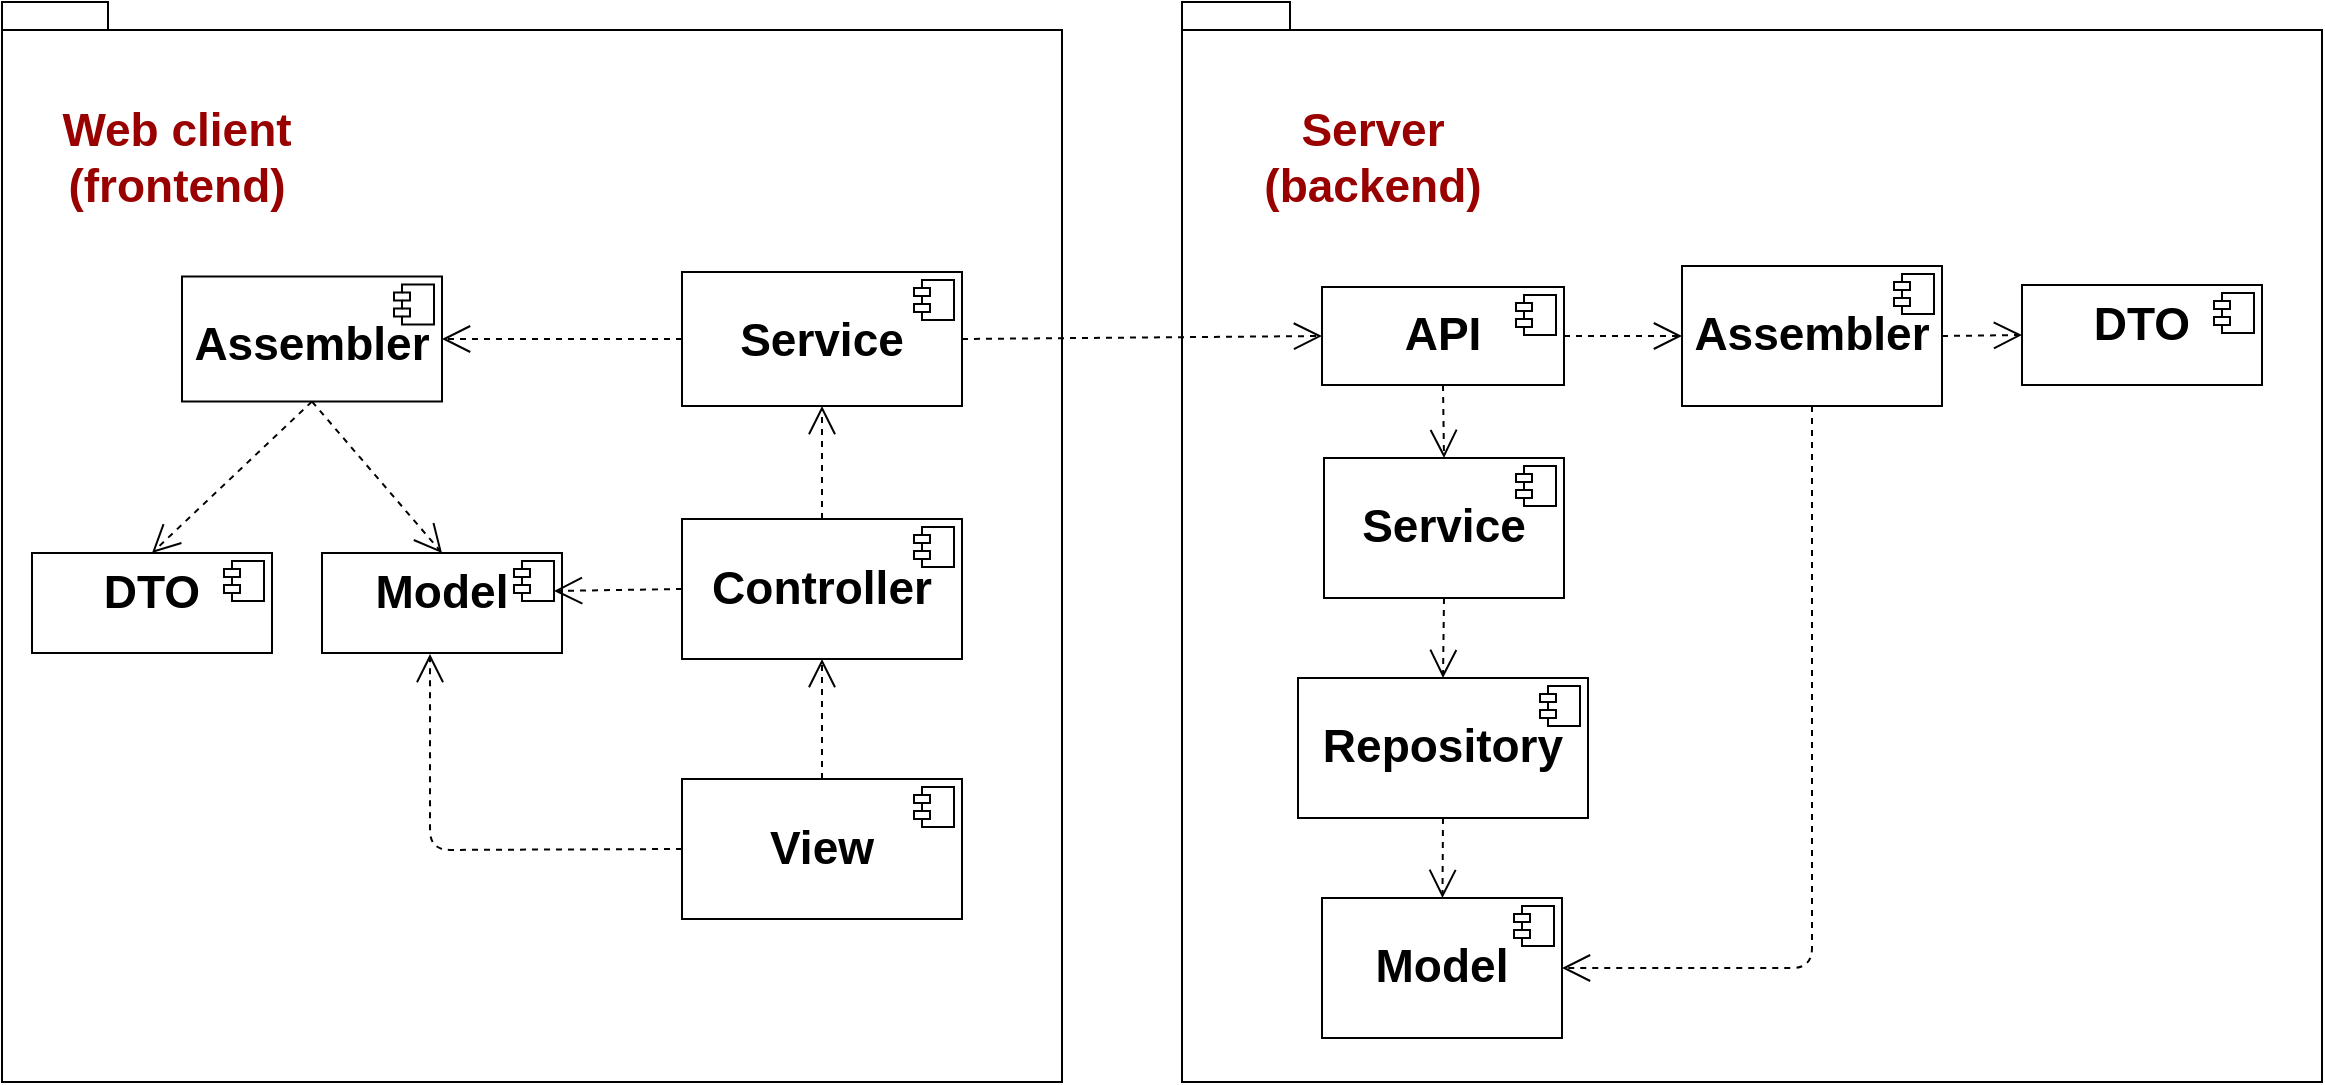 <mxfile version="14.6.6" type="github"><diagram id="6333bc04-1a10-ea54-7f5b-857ec1999d3b" name="Page-1"><mxGraphModel dx="1350" dy="774" grid="1" gridSize="10" guides="1" tooltips="1" connect="1" arrows="1" fold="1" page="1" pageScale="1" pageWidth="1100" pageHeight="850" background="#ffffff" math="0" shadow="0"><root><mxCell id="0"/><mxCell id="1" parent="0"/><mxCell id="4RCNO5_tVw8vB9OJC3BB-47" value="" style="shape=folder;fontStyle=1;spacingTop=10;tabWidth=40;tabHeight=14;tabPosition=left;html=1;" vertex="1" parent="1"><mxGeometry x="700" y="60" width="570" height="540" as="geometry"/></mxCell><mxCell id="2" value="" style="shape=folder;fontStyle=1;spacingTop=10;tabWidth=40;tabHeight=14;tabPosition=left;html=1;fillColor=#ffffff;strokeColor=#000000;direction=east;" parent="1" vertex="1"><mxGeometry x="110" y="60" width="530" height="540" as="geometry"/></mxCell><mxCell id="15" value="Server&#10;(backend)" style="text;align=center;fontStyle=1;verticalAlign=middle;spacingLeft=3;spacingRight=3;strokeColor=none;rotatable=0;points=[[0,0.5],[1,0.5]];portConstraint=eastwest;fontSize=23;fillColor=#ffffff;fontColor=#990000;" parent="1" vertex="1"><mxGeometry x="740" y="105.5" width="111" height="60" as="geometry"/></mxCell><mxCell id="16" value="Web client&#10;(frontend)" style="text;align=center;fontStyle=1;verticalAlign=middle;spacingLeft=3;spacingRight=3;strokeColor=none;rotatable=0;points=[[0,0.5],[1,0.5]];portConstraint=eastwest;fontSize=23;fontColor=#990000;" parent="1" vertex="1"><mxGeometry x="150" y="110" width="95" height="51" as="geometry"/></mxCell><mxCell id="17" value="&lt;p style=&quot;margin: 0px ; margin-top: 6px ; text-align: center&quot;&gt;&lt;b&gt;&lt;font style=&quot;font-size: 23px ; line-height: 250%&quot;&gt;Service&lt;/font&gt;&lt;/b&gt;&lt;/p&gt;" style="align=left;overflow=fill;html=1;fontSize=14;" parent="1" vertex="1"><mxGeometry x="450" y="195" width="140" height="67" as="geometry"/></mxCell><mxCell id="18" value="" style="shape=component;jettyWidth=8;jettyHeight=4;" parent="17" vertex="1"><mxGeometry x="1" width="20" height="20" relative="1" as="geometry"><mxPoint x="-24" y="4" as="offset"/></mxGeometry></mxCell><mxCell id="19" value="&lt;p style=&quot;margin: 0px ; margin-top: 6px ; text-align: center&quot;&gt;&lt;b style=&quot;line-height: 250%&quot;&gt;&lt;font style=&quot;font-size: 23px ; line-height: 250%&quot;&gt;Controller&lt;/font&gt;&lt;/b&gt;&lt;/p&gt;" style="align=left;overflow=fill;html=1;fontSize=14;" parent="1" vertex="1"><mxGeometry x="450" y="318.5" width="140" height="70" as="geometry"/></mxCell><mxCell id="20" value="" style="shape=component;jettyWidth=8;jettyHeight=4;" parent="19" vertex="1"><mxGeometry x="1" width="20" height="20" relative="1" as="geometry"><mxPoint x="-24" y="4" as="offset"/></mxGeometry></mxCell><mxCell id="21" value="&lt;p style=&quot;margin: 0px ; margin-top: 6px ; text-align: center&quot;&gt;&lt;b&gt;&lt;font style=&quot;font-size: 23px ; line-height: 250%&quot;&gt;View&lt;/font&gt;&lt;/b&gt;&lt;/p&gt;" style="align=left;overflow=fill;html=1;fontSize=14;" parent="1" vertex="1"><mxGeometry x="450" y="448.5" width="140" height="70" as="geometry"/></mxCell><mxCell id="22" value="" style="shape=component;jettyWidth=8;jettyHeight=4;" parent="21" vertex="1"><mxGeometry x="1" width="20" height="20" relative="1" as="geometry"><mxPoint x="-24" y="4" as="offset"/></mxGeometry></mxCell><mxCell id="23" value="" style="endArrow=open;endSize=12;dashed=1;html=1;exitX=0.5;exitY=0;entryX=0.5;entryY=1;" parent="1" source="19" target="17" edge="1"><mxGeometry width="160" relative="1" as="geometry"><mxPoint x="1025" y="358.5" as="sourcePoint"/><mxPoint x="1030" y="318.5" as="targetPoint"/><Array as="points"/></mxGeometry></mxCell><mxCell id="24" value="" style="endArrow=open;endSize=12;dashed=1;html=1;exitX=0.5;exitY=0;entryX=0.5;entryY=1;" parent="1" source="21" target="19" edge="1"><mxGeometry width="160" relative="1" as="geometry"><mxPoint x="530" y="401.5" as="sourcePoint"/><mxPoint x="530" y="345.5" as="targetPoint"/><Array as="points"/></mxGeometry></mxCell><mxCell id="4RCNO5_tVw8vB9OJC3BB-48" value="&lt;p style=&quot;text-align: center ; margin: 6px 0px 0px ; font-size: 23px&quot;&gt;&lt;b&gt;&lt;font style=&quot;font-size: 23px ; line-height: 250%&quot;&gt;Model&lt;/font&gt;&lt;/b&gt;&lt;/p&gt;&lt;p style=&quot;text-align: center ; margin: 6px 0px 0px ; font-size: 23px&quot;&gt;&lt;b&gt;&lt;br&gt;&lt;/b&gt;&lt;/p&gt;" style="align=left;overflow=fill;html=1;fontSize=15;" vertex="1" parent="1"><mxGeometry x="770" y="508" width="120" height="70" as="geometry"/></mxCell><mxCell id="4RCNO5_tVw8vB9OJC3BB-49" value="" style="shape=component;jettyWidth=8;jettyHeight=4;" vertex="1" parent="4RCNO5_tVw8vB9OJC3BB-48"><mxGeometry x="1" width="20" height="20" relative="1" as="geometry"><mxPoint x="-24" y="4" as="offset"/></mxGeometry></mxCell><mxCell id="4RCNO5_tVw8vB9OJC3BB-50" value="&lt;p style=&quot;margin: 0px ; margin-top: 6px ; text-align: center&quot;&gt;&lt;b&gt;&lt;font style=&quot;line-height: 250% ; font-size: 23px&quot;&gt;Repository&lt;/font&gt;&lt;/b&gt;&lt;/p&gt;" style="align=left;overflow=fill;html=1;fontSize=14;" vertex="1" parent="1"><mxGeometry x="758" y="398" width="145" height="70" as="geometry"/></mxCell><mxCell id="4RCNO5_tVw8vB9OJC3BB-51" value="" style="shape=component;jettyWidth=8;jettyHeight=4;" vertex="1" parent="4RCNO5_tVw8vB9OJC3BB-50"><mxGeometry x="1" width="20" height="20" relative="1" as="geometry"><mxPoint x="-24" y="4" as="offset"/></mxGeometry></mxCell><mxCell id="4RCNO5_tVw8vB9OJC3BB-52" value="" style="endArrow=open;endSize=12;dashed=1;html=1;exitX=0.5;exitY=1;exitDx=0;exitDy=0;" edge="1" parent="1" source="4RCNO5_tVw8vB9OJC3BB-50" target="4RCNO5_tVw8vB9OJC3BB-48"><mxGeometry width="160" relative="1" as="geometry"><mxPoint x="760" y="554" as="sourcePoint"/><mxPoint x="760" y="508" as="targetPoint"/><Array as="points"/></mxGeometry></mxCell><mxCell id="4RCNO5_tVw8vB9OJC3BB-53" value="&lt;p style=&quot;margin: 0px ; margin-top: 6px ; text-align: center&quot;&gt;&lt;b&gt;&lt;font style=&quot;line-height: 250% ; font-size: 23px&quot;&gt;Service&lt;/font&gt;&lt;/b&gt;&lt;/p&gt;" style="align=left;overflow=fill;html=1;fontSize=14;" vertex="1" parent="1"><mxGeometry x="771" y="288" width="120" height="70" as="geometry"/></mxCell><mxCell id="4RCNO5_tVw8vB9OJC3BB-54" value="" style="shape=component;jettyWidth=8;jettyHeight=4;" vertex="1" parent="4RCNO5_tVw8vB9OJC3BB-53"><mxGeometry x="1" width="20" height="20" relative="1" as="geometry"><mxPoint x="-24" y="4" as="offset"/></mxGeometry></mxCell><mxCell id="4RCNO5_tVw8vB9OJC3BB-57" value="" style="endArrow=open;endSize=12;dashed=1;html=1;exitX=0.5;exitY=1;exitDx=0;exitDy=0;entryX=0.5;entryY=0;entryDx=0;entryDy=0;" edge="1" parent="1" source="4RCNO5_tVw8vB9OJC3BB-53" target="4RCNO5_tVw8vB9OJC3BB-50"><mxGeometry width="160" relative="1" as="geometry"><mxPoint x="870" y="383" as="sourcePoint"/><mxPoint x="870" y="428" as="targetPoint"/><Array as="points"/></mxGeometry></mxCell><mxCell id="4RCNO5_tVw8vB9OJC3BB-58" value="&lt;p style=&quot;margin: 0px ; margin-top: 6px ; text-align: center&quot;&gt;&lt;b style=&quot;line-height: 250%&quot;&gt;&lt;font style=&quot;font-size: 23px&quot;&gt;API&lt;/font&gt;&lt;/b&gt;&lt;/p&gt;" style="align=left;overflow=fill;html=1;fontSize=14;" vertex="1" parent="1"><mxGeometry x="770" y="202.5" width="121" height="49" as="geometry"/></mxCell><mxCell id="4RCNO5_tVw8vB9OJC3BB-59" value="" style="shape=component;jettyWidth=8;jettyHeight=4;" vertex="1" parent="4RCNO5_tVw8vB9OJC3BB-58"><mxGeometry x="1" width="20" height="20" relative="1" as="geometry"><mxPoint x="-24" y="4" as="offset"/></mxGeometry></mxCell><mxCell id="4RCNO5_tVw8vB9OJC3BB-60" value="" style="endArrow=open;endSize=12;dashed=1;html=1;exitX=0.5;exitY=1;exitDx=0;exitDy=0;entryX=0.5;entryY=0;entryDx=0;entryDy=0;" edge="1" parent="1" source="4RCNO5_tVw8vB9OJC3BB-58" target="4RCNO5_tVw8vB9OJC3BB-53"><mxGeometry width="160" relative="1" as="geometry"><mxPoint x="885" y="393" as="sourcePoint"/><mxPoint x="885" y="433" as="targetPoint"/><Array as="points"/></mxGeometry></mxCell><mxCell id="4RCNO5_tVw8vB9OJC3BB-61" value="&lt;p style=&quot;margin: 0px ; margin-top: 6px ; text-align: center&quot;&gt;&lt;b&gt;&lt;font style=&quot;line-height: 250% ; font-size: 23px&quot;&gt;Assembler&lt;/font&gt;&lt;/b&gt;&lt;/p&gt;" style="align=left;overflow=fill;html=1;fontSize=14;" vertex="1" parent="1"><mxGeometry x="950" y="192" width="130" height="70" as="geometry"/></mxCell><mxCell id="4RCNO5_tVw8vB9OJC3BB-62" value="" style="shape=component;jettyWidth=8;jettyHeight=4;" vertex="1" parent="4RCNO5_tVw8vB9OJC3BB-61"><mxGeometry x="1" width="20" height="20" relative="1" as="geometry"><mxPoint x="-24" y="4" as="offset"/></mxGeometry></mxCell><mxCell id="4RCNO5_tVw8vB9OJC3BB-63" value="" style="endArrow=open;endSize=12;dashed=1;html=1;exitX=1;exitY=0.5;exitDx=0;exitDy=0;entryX=0;entryY=0.5;entryDx=0;entryDy=0;" edge="1" parent="1" source="4RCNO5_tVw8vB9OJC3BB-58" target="4RCNO5_tVw8vB9OJC3BB-61"><mxGeometry width="160" relative="1" as="geometry"><mxPoint x="885" y="277" as="sourcePoint"/><mxPoint x="885" y="323" as="targetPoint"/><Array as="points"/></mxGeometry></mxCell><mxCell id="4RCNO5_tVw8vB9OJC3BB-64" value="&lt;p style=&quot;text-align: center ; margin: 6px 0px 0px ; font-size: 23px&quot;&gt;&lt;b&gt;DTO&lt;/b&gt;&lt;/p&gt;" style="align=left;overflow=fill;html=1;fontSize=15;" vertex="1" parent="1"><mxGeometry x="1120" y="201.5" width="120" height="50" as="geometry"/></mxCell><mxCell id="4RCNO5_tVw8vB9OJC3BB-65" value="" style="shape=component;jettyWidth=8;jettyHeight=4;" vertex="1" parent="4RCNO5_tVw8vB9OJC3BB-64"><mxGeometry x="1" width="20" height="20" relative="1" as="geometry"><mxPoint x="-24" y="4" as="offset"/></mxGeometry></mxCell><mxCell id="4RCNO5_tVw8vB9OJC3BB-67" value="" style="endArrow=open;endSize=12;dashed=1;html=1;entryX=0;entryY=0.5;entryDx=0;entryDy=0;exitX=1;exitY=0.5;exitDx=0;exitDy=0;" edge="1" parent="1" source="4RCNO5_tVw8vB9OJC3BB-61" target="4RCNO5_tVw8vB9OJC3BB-64"><mxGeometry width="160" relative="1" as="geometry"><mxPoint x="1100" y="228" as="sourcePoint"/><mxPoint x="980" y="237" as="targetPoint"/><Array as="points"/></mxGeometry></mxCell><mxCell id="4RCNO5_tVw8vB9OJC3BB-68" value="" style="endArrow=open;endSize=12;dashed=1;html=1;exitX=0.5;exitY=1;exitDx=0;exitDy=0;entryX=1;entryY=0.5;entryDx=0;entryDy=0;" edge="1" parent="1" source="4RCNO5_tVw8vB9OJC3BB-61" target="4RCNO5_tVw8vB9OJC3BB-48"><mxGeometry width="160" relative="1" as="geometry"><mxPoint x="911" y="247" as="sourcePoint"/><mxPoint x="990" y="247" as="targetPoint"/><Array as="points"><mxPoint x="1015" y="543"/></Array></mxGeometry></mxCell><mxCell id="4RCNO5_tVw8vB9OJC3BB-71" value="&lt;p style=&quot;text-align: center ; margin: 6px 0px 0px ; font-size: 23px&quot;&gt;&lt;b&gt;DTO&lt;/b&gt;&lt;/p&gt;" style="align=left;overflow=fill;html=1;fontSize=15;" vertex="1" parent="1"><mxGeometry x="125" y="335.5" width="120" height="50" as="geometry"/></mxCell><mxCell id="4RCNO5_tVw8vB9OJC3BB-72" value="" style="shape=component;jettyWidth=8;jettyHeight=4;" vertex="1" parent="4RCNO5_tVw8vB9OJC3BB-71"><mxGeometry x="1" width="20" height="20" relative="1" as="geometry"><mxPoint x="-24" y="4" as="offset"/></mxGeometry></mxCell><mxCell id="4RCNO5_tVw8vB9OJC3BB-73" value="&lt;p style=&quot;margin: 0px ; margin-top: 6px ; text-align: center&quot;&gt;&lt;b&gt;&lt;font style=&quot;line-height: 250% ; font-size: 23px&quot;&gt;Assembler&lt;/font&gt;&lt;/b&gt;&lt;/p&gt;" style="align=left;overflow=fill;html=1;fontSize=14;" vertex="1" parent="1"><mxGeometry x="200" y="197.25" width="130" height="62.5" as="geometry"/></mxCell><mxCell id="4RCNO5_tVw8vB9OJC3BB-74" value="" style="shape=component;jettyWidth=8;jettyHeight=4;" vertex="1" parent="4RCNO5_tVw8vB9OJC3BB-73"><mxGeometry x="1" width="20" height="20" relative="1" as="geometry"><mxPoint x="-24" y="4" as="offset"/></mxGeometry></mxCell><mxCell id="4RCNO5_tVw8vB9OJC3BB-75" value="&lt;p style=&quot;text-align: center ; margin: 6px 0px 0px ; font-size: 23px&quot;&gt;&lt;b&gt;Model&lt;/b&gt;&lt;/p&gt;" style="align=left;overflow=fill;html=1;fontSize=15;" vertex="1" parent="1"><mxGeometry x="270" y="335.5" width="120" height="50" as="geometry"/></mxCell><mxCell id="4RCNO5_tVw8vB9OJC3BB-76" value="" style="shape=component;jettyWidth=8;jettyHeight=4;" vertex="1" parent="4RCNO5_tVw8vB9OJC3BB-75"><mxGeometry x="1" width="20" height="20" relative="1" as="geometry"><mxPoint x="-24" y="4" as="offset"/></mxGeometry></mxCell><mxCell id="4RCNO5_tVw8vB9OJC3BB-77" value="" style="endArrow=open;endSize=12;dashed=1;html=1;exitX=1;exitY=0.5;exitDx=0;exitDy=0;entryX=0;entryY=0.5;entryDx=0;entryDy=0;" edge="1" parent="1" source="17" target="4RCNO5_tVw8vB9OJC3BB-58"><mxGeometry width="160" relative="1" as="geometry"><mxPoint x="901" y="237" as="sourcePoint"/><mxPoint x="960" y="237" as="targetPoint"/><Array as="points"/></mxGeometry></mxCell><mxCell id="4RCNO5_tVw8vB9OJC3BB-79" value="" style="endArrow=open;endSize=12;dashed=1;html=1;exitX=0;exitY=0.5;entryX=1;entryY=0.5;entryDx=0;entryDy=0;exitDx=0;exitDy=0;" edge="1" parent="1" source="17" target="4RCNO5_tVw8vB9OJC3BB-73"><mxGeometry width="160" relative="1" as="geometry"><mxPoint x="530" y="328.5" as="sourcePoint"/><mxPoint x="530" y="272" as="targetPoint"/><Array as="points"/></mxGeometry></mxCell><mxCell id="4RCNO5_tVw8vB9OJC3BB-80" value="" style="endArrow=open;endSize=12;dashed=1;html=1;exitX=0.5;exitY=1;entryX=0.5;entryY=0;entryDx=0;entryDy=0;exitDx=0;exitDy=0;" edge="1" parent="1" source="4RCNO5_tVw8vB9OJC3BB-73" target="4RCNO5_tVw8vB9OJC3BB-75"><mxGeometry width="160" relative="1" as="geometry"><mxPoint x="540" y="338.5" as="sourcePoint"/><mxPoint x="540" y="282" as="targetPoint"/><Array as="points"/></mxGeometry></mxCell><mxCell id="4RCNO5_tVw8vB9OJC3BB-81" value="" style="endArrow=open;endSize=12;dashed=1;html=1;exitX=0.5;exitY=1;entryX=0.5;entryY=0;entryDx=0;entryDy=0;exitDx=0;exitDy=0;" edge="1" parent="1" source="4RCNO5_tVw8vB9OJC3BB-73" target="4RCNO5_tVw8vB9OJC3BB-71"><mxGeometry width="160" relative="1" as="geometry"><mxPoint x="335" y="269.75" as="sourcePoint"/><mxPoint x="330" y="368" as="targetPoint"/><Array as="points"/></mxGeometry></mxCell><mxCell id="4RCNO5_tVw8vB9OJC3BB-83" value="" style="endArrow=open;endSize=12;dashed=1;html=1;exitX=0;exitY=0.5;entryX=1;entryY=0.75;entryDx=0;entryDy=0;exitDx=0;exitDy=0;" edge="1" parent="1" source="19" target="4RCNO5_tVw8vB9OJC3BB-76"><mxGeometry width="160" relative="1" as="geometry"><mxPoint x="530" y="458.5" as="sourcePoint"/><mxPoint x="530" y="398.5" as="targetPoint"/><Array as="points"/></mxGeometry></mxCell><mxCell id="4RCNO5_tVw8vB9OJC3BB-84" value="" style="endArrow=open;endSize=12;dashed=1;html=1;exitX=0;exitY=0.5;entryX=0.45;entryY=1.01;entryDx=0;entryDy=0;exitDx=0;exitDy=0;entryPerimeter=0;" edge="1" parent="1" source="21" target="4RCNO5_tVw8vB9OJC3BB-75"><mxGeometry width="160" relative="1" as="geometry"><mxPoint x="460" y="363.5" as="sourcePoint"/><mxPoint x="396" y="364.5" as="targetPoint"/><Array as="points"><mxPoint x="324" y="484"/></Array></mxGeometry></mxCell></root></mxGraphModel></diagram></mxfile>